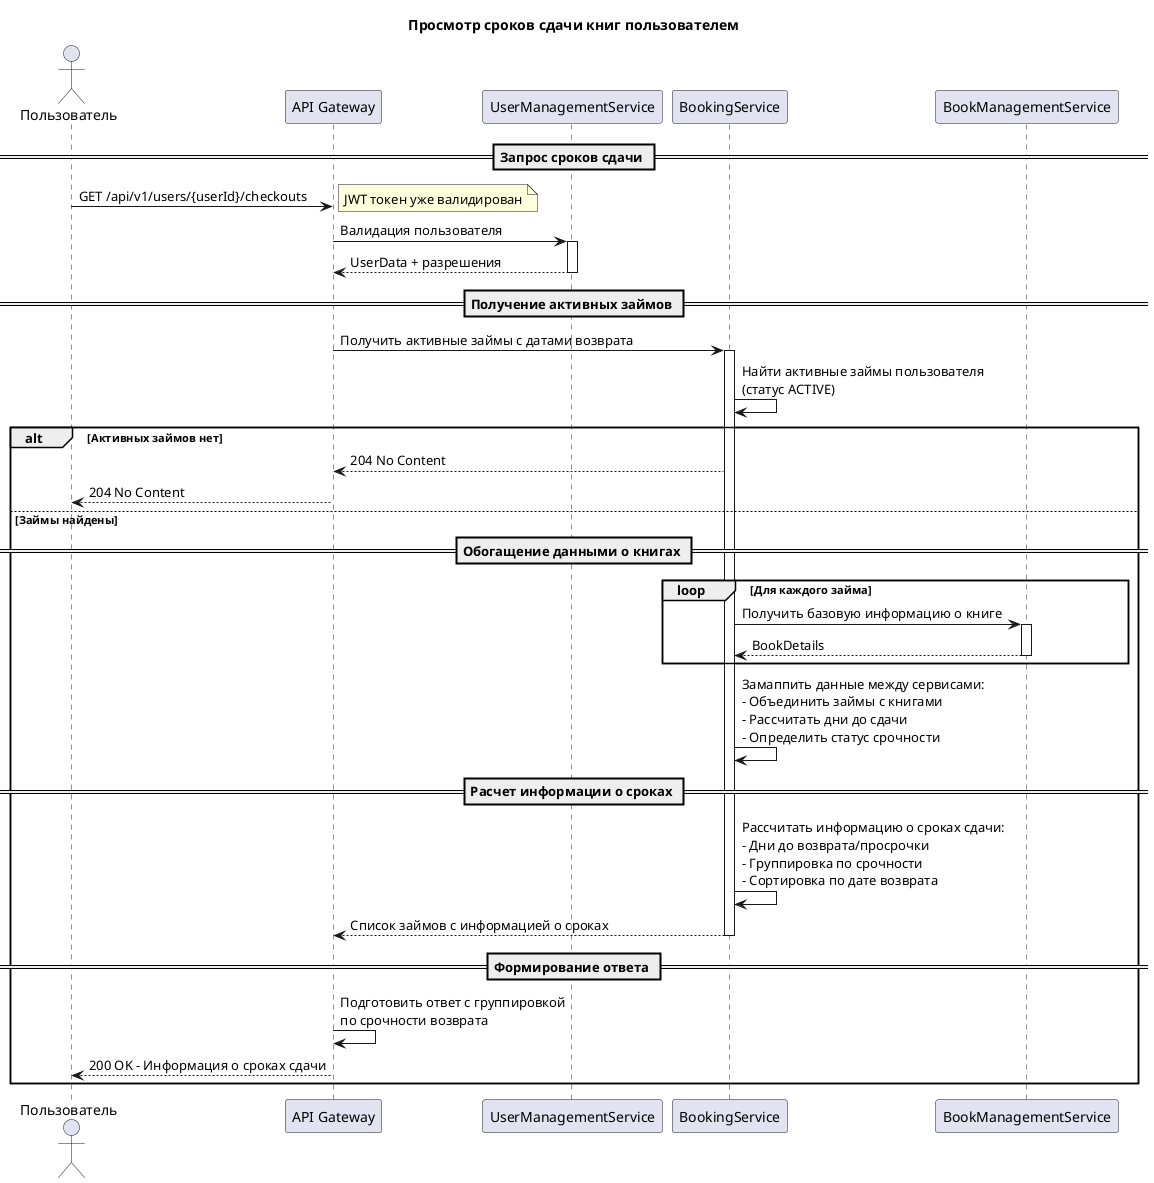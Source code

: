 @startuml View User Checkouts Sequence Diagram

title Просмотр сроков сдачи книг пользователем

actor "Пользователь" as User
participant "API Gateway" as Gateway
participant "UserManagementService" as UMS
participant "BookingService" as Booking
participant "BookManagementService" as BMS

== Запрос сроков сдачи ==
User -> Gateway: GET /api/v1/users/{userId}/checkouts
note right: JWT токен уже валидирован

Gateway -> UMS: Валидация пользователя
activate UMS
UMS --> Gateway: UserData + разрешения
deactivate UMS

== Получение активных займов ==
Gateway -> Booking: Получить активные займы с датами возврата
activate Booking
Booking -> Booking: Найти активные займы пользователя\n(статус ACTIVE)

alt Активных займов нет
    Booking --> Gateway: 204 No Content
    Gateway --> User: 204 No Content
else Займы найдены
    == Обогащение данными о книгах ==
    loop Для каждого займа
        Booking -> BMS: Получить базовую информацию о книге
        activate BMS
        BMS --> Booking: BookDetails
        deactivate BMS
    end
    
    Booking -> Booking: Замаппить данные между сервисами:\n- Объединить займы с книгами\n- Рассчитать дни до сдачи\n- Определить статус срочности
    
    == Расчет информации о сроках ==
    Booking -> Booking: Рассчитать информацию о сроках сдачи:\n- Дни до возврата/просрочки\n- Группировка по срочности\n- Сортировка по дате возврата
    
    Booking --> Gateway: Список займов с информацией о сроках
    deactivate Booking
    
    == Формирование ответа ==
    Gateway -> Gateway: Подготовить ответ с группировкой\nпо срочности возврата
    Gateway --> User: 200 OK - Информация о сроках сдачи
end

@enduml